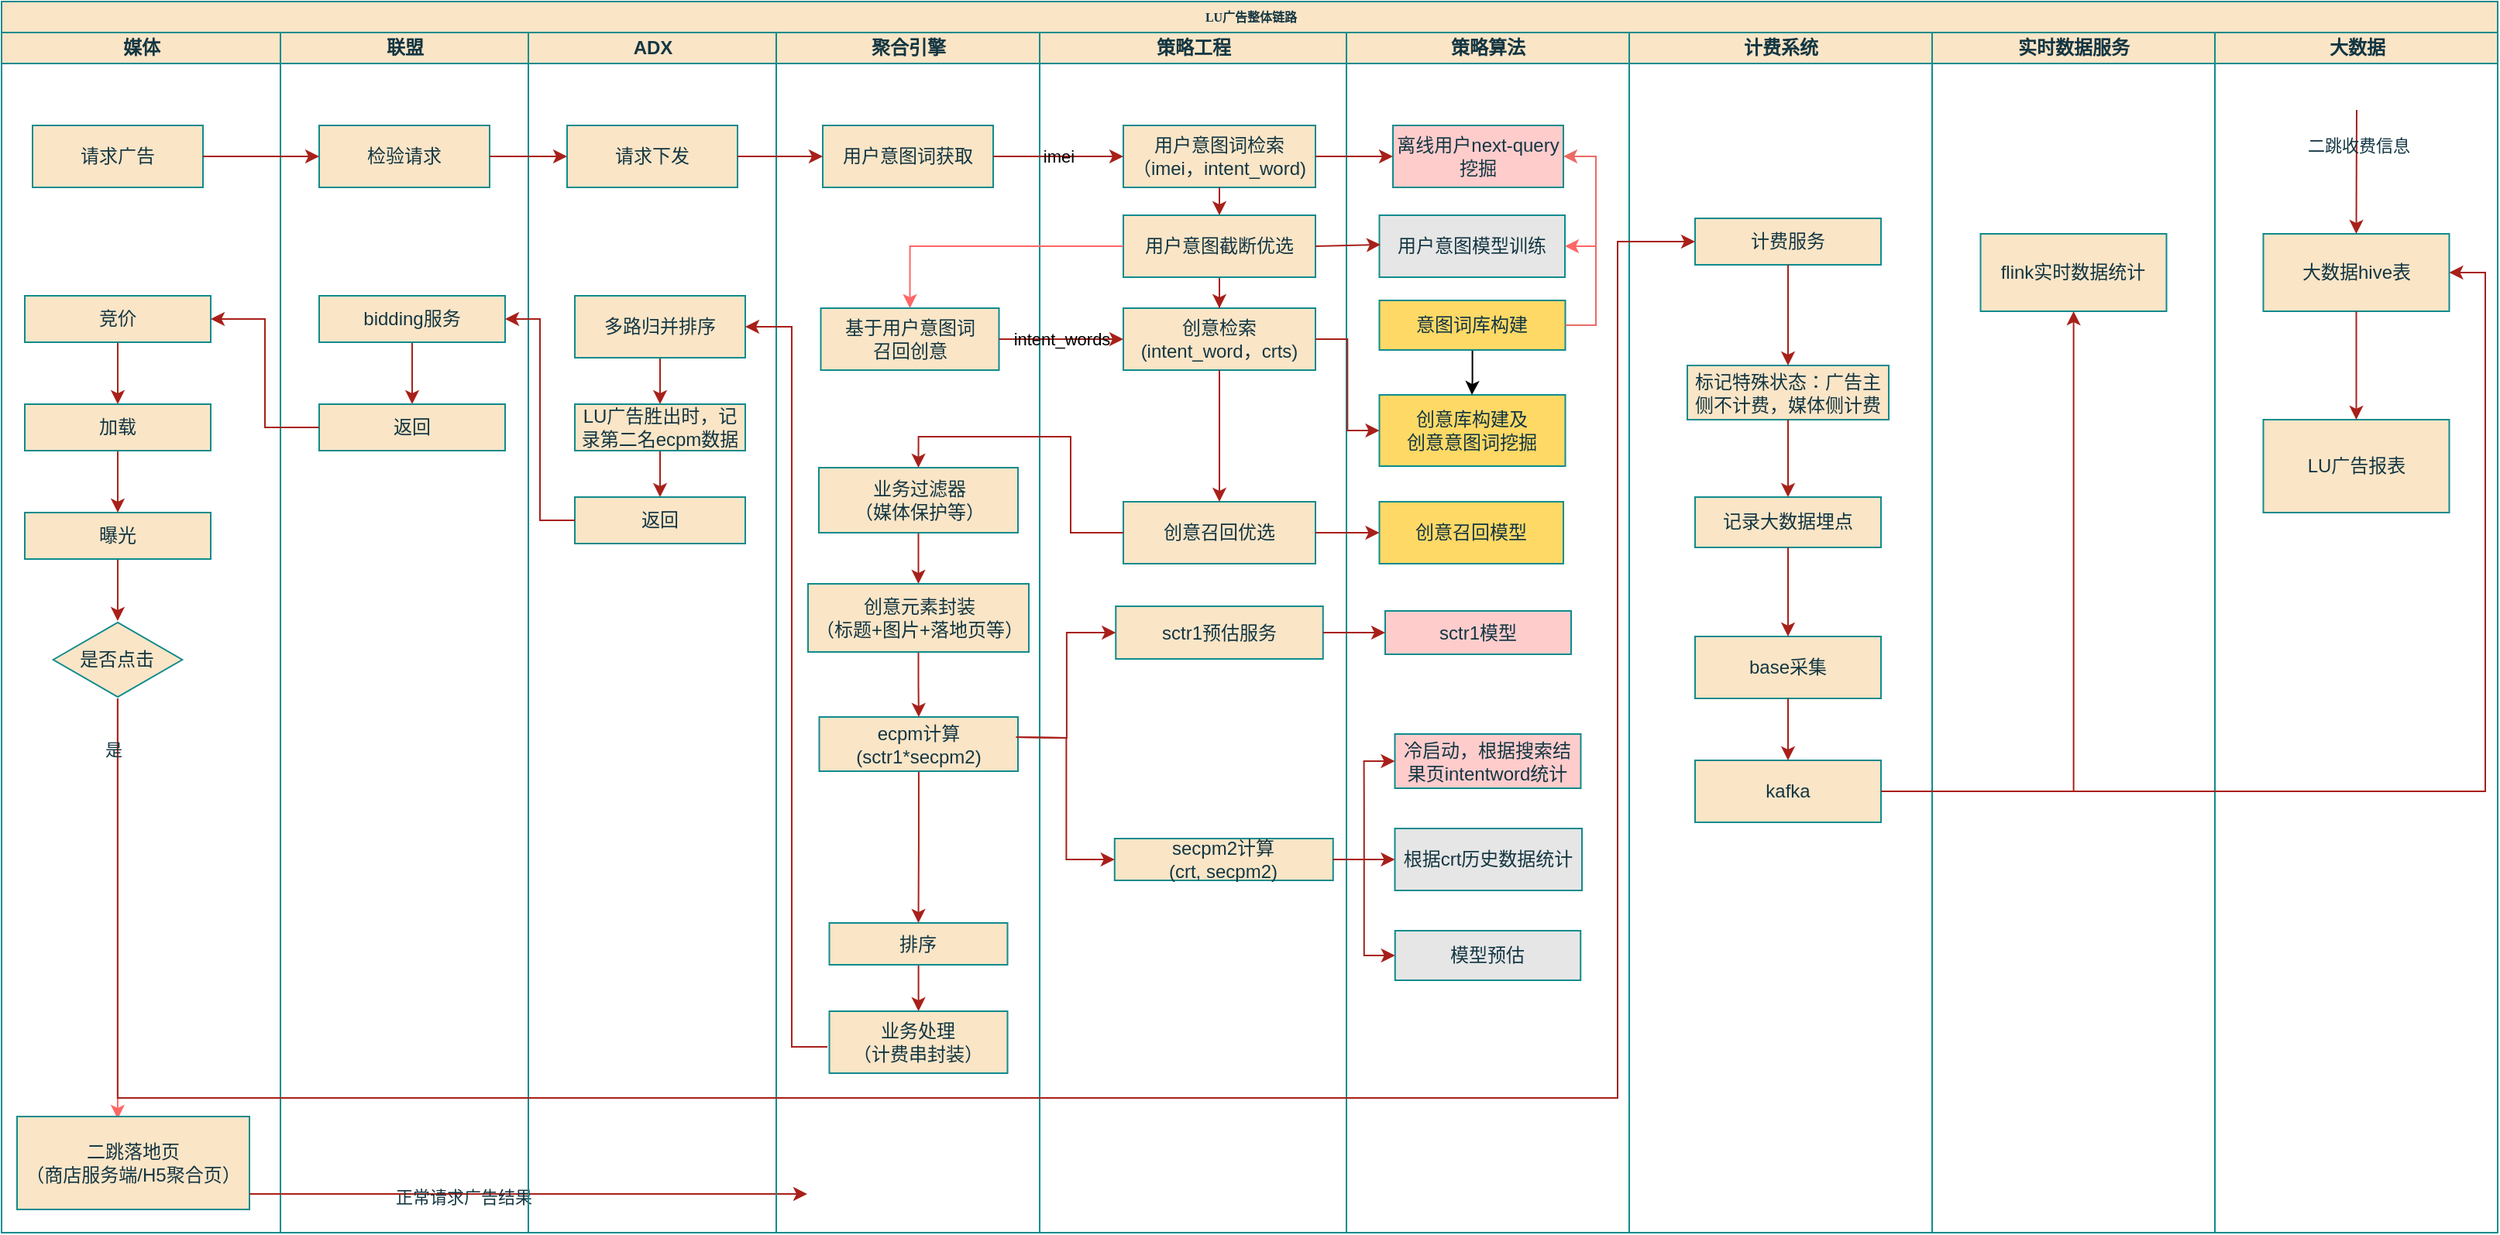 <mxfile version="20.8.5" type="github">
  <diagram name="Page-1" id="74e2e168-ea6b-b213-b513-2b3c1d86103e">
    <mxGraphModel dx="1758" dy="813" grid="0" gridSize="10" guides="1" tooltips="1" connect="1" arrows="1" fold="1" page="1" pageScale="1" pageWidth="1100" pageHeight="850" background="#FFFFFF" math="0" shadow="0">
      <root>
        <mxCell id="0" />
        <mxCell id="1" parent="0" />
        <mxCell id="77e6c97f196da883-1" value="LU广告整体链路" style="swimlane;html=1;childLayout=stackLayout;startSize=20;rounded=0;shadow=0;labelBackgroundColor=none;strokeWidth=1;fontFamily=Verdana;fontSize=8;align=center;fillStyle=auto;swimlaneFillColor=default;fillColor=#FAE5C7;strokeColor=#0F8B8D;fontColor=#143642;" parent="1" vertex="1">
          <mxGeometry x="30" y="53" width="1611" height="795" as="geometry" />
        </mxCell>
        <mxCell id="77e6c97f196da883-2" value="媒体" style="swimlane;html=1;startSize=20;fillColor=#FAE5C7;strokeColor=#0F8B8D;fontColor=#143642;labelBackgroundColor=none;" parent="77e6c97f196da883-1" vertex="1">
          <mxGeometry y="20" width="180" height="775" as="geometry" />
        </mxCell>
        <mxCell id="ZUHzj396AUKR70QlUK45-1" value="请求广告" style="rounded=0;whiteSpace=wrap;html=1;fillColor=#FAE5C7;strokeColor=#0F8B8D;fontColor=#143642;labelBackgroundColor=none;" parent="77e6c97f196da883-2" vertex="1">
          <mxGeometry x="20" y="60" width="110" height="40" as="geometry" />
        </mxCell>
        <mxCell id="ZUHzj396AUKR70QlUK45-124" style="edgeStyle=orthogonalEdgeStyle;rounded=0;orthogonalLoop=1;jettySize=auto;html=1;exitX=0.5;exitY=1;exitDx=0;exitDy=0;entryX=0.5;entryY=0;entryDx=0;entryDy=0;labelBackgroundColor=none;strokeColor=#A8201A;fontColor=default;" parent="77e6c97f196da883-2" source="ZUHzj396AUKR70QlUK45-66" target="ZUHzj396AUKR70QlUK45-67" edge="1">
          <mxGeometry relative="1" as="geometry" />
        </mxCell>
        <mxCell id="ZUHzj396AUKR70QlUK45-66" value="竞价" style="whiteSpace=wrap;html=1;rounded=0;fillColor=#FAE5C7;strokeColor=#0F8B8D;fontColor=#143642;labelBackgroundColor=none;" parent="77e6c97f196da883-2" vertex="1">
          <mxGeometry x="15" y="170" width="120" height="30" as="geometry" />
        </mxCell>
        <mxCell id="ZUHzj396AUKR70QlUK45-125" style="edgeStyle=orthogonalEdgeStyle;rounded=0;orthogonalLoop=1;jettySize=auto;html=1;entryX=0.5;entryY=0;entryDx=0;entryDy=0;labelBackgroundColor=none;strokeColor=#A8201A;fontColor=default;" parent="77e6c97f196da883-2" source="ZUHzj396AUKR70QlUK45-67" target="ZUHzj396AUKR70QlUK45-68" edge="1">
          <mxGeometry relative="1" as="geometry" />
        </mxCell>
        <mxCell id="ZUHzj396AUKR70QlUK45-67" value="加载" style="whiteSpace=wrap;html=1;rounded=0;fillColor=#FAE5C7;strokeColor=#0F8B8D;fontColor=#143642;labelBackgroundColor=none;" parent="77e6c97f196da883-2" vertex="1">
          <mxGeometry x="15" y="240" width="120" height="30" as="geometry" />
        </mxCell>
        <mxCell id="ZUHzj396AUKR70QlUK45-185" style="edgeStyle=orthogonalEdgeStyle;rounded=0;orthogonalLoop=1;jettySize=auto;html=1;labelBackgroundColor=none;strokeColor=#A8201A;fontColor=default;" parent="77e6c97f196da883-2" source="ZUHzj396AUKR70QlUK45-68" target="ZUHzj396AUKR70QlUK45-70" edge="1">
          <mxGeometry relative="1" as="geometry" />
        </mxCell>
        <mxCell id="ZUHzj396AUKR70QlUK45-68" value="曝光" style="whiteSpace=wrap;html=1;rounded=0;fillColor=#FAE5C7;strokeColor=#0F8B8D;fontColor=#143642;labelBackgroundColor=none;" parent="77e6c97f196da883-2" vertex="1">
          <mxGeometry x="15" y="310" width="120" height="30" as="geometry" />
        </mxCell>
        <mxCell id="u9iXu04FdPUHO1NCFngb-9" style="edgeStyle=orthogonalEdgeStyle;rounded=0;orthogonalLoop=1;jettySize=auto;html=1;entryX=0.433;entryY=0.025;entryDx=0;entryDy=0;entryPerimeter=0;strokeColor=#FF6666;" edge="1" parent="77e6c97f196da883-2" source="ZUHzj396AUKR70QlUK45-70" target="ZUHzj396AUKR70QlUK45-89">
          <mxGeometry relative="1" as="geometry" />
        </mxCell>
        <mxCell id="ZUHzj396AUKR70QlUK45-70" value="是否点击" style="html=1;whiteSpace=wrap;aspect=fixed;shape=isoRectangle;fillColor=#FAE5C7;strokeColor=#0F8B8D;fontColor=#143642;labelBackgroundColor=none;" parent="77e6c97f196da883-2" vertex="1">
          <mxGeometry x="33.34" y="380" width="83.33" height="50" as="geometry" />
        </mxCell>
        <mxCell id="ZUHzj396AUKR70QlUK45-89" value="二跳落地页&lt;br&gt;（商店服务端/H5聚合页）" style="whiteSpace=wrap;html=1;rounded=0;fillColor=#FAE5C7;strokeColor=#0F8B8D;fontColor=#143642;labelBackgroundColor=none;" parent="77e6c97f196da883-2" vertex="1">
          <mxGeometry x="10" y="700" width="150" height="60" as="geometry" />
        </mxCell>
        <mxCell id="77e6c97f196da883-3" value="联盟" style="swimlane;html=1;startSize=20;fillColor=#FAE5C7;strokeColor=#0F8B8D;fontColor=#143642;labelBackgroundColor=none;" parent="77e6c97f196da883-1" vertex="1">
          <mxGeometry x="180" y="20" width="160" height="775" as="geometry" />
        </mxCell>
        <mxCell id="ZUHzj396AUKR70QlUK45-3" value="检验请求" style="rounded=0;whiteSpace=wrap;html=1;fillColor=#FAE5C7;strokeColor=#0F8B8D;fontColor=#143642;labelBackgroundColor=none;" parent="77e6c97f196da883-3" vertex="1">
          <mxGeometry x="25" y="60" width="110" height="40" as="geometry" />
        </mxCell>
        <mxCell id="ZUHzj396AUKR70QlUK45-122" style="edgeStyle=orthogonalEdgeStyle;rounded=0;orthogonalLoop=1;jettySize=auto;html=1;entryX=0.5;entryY=0;entryDx=0;entryDy=0;labelBackgroundColor=none;strokeColor=#A8201A;fontColor=default;" parent="77e6c97f196da883-3" source="ZUHzj396AUKR70QlUK45-64" target="ZUHzj396AUKR70QlUK45-65" edge="1">
          <mxGeometry relative="1" as="geometry" />
        </mxCell>
        <mxCell id="ZUHzj396AUKR70QlUK45-64" value="bidding服务" style="whiteSpace=wrap;html=1;rounded=0;fillColor=#FAE5C7;strokeColor=#0F8B8D;fontColor=#143642;labelBackgroundColor=none;" parent="77e6c97f196da883-3" vertex="1">
          <mxGeometry x="25" y="170" width="120" height="30" as="geometry" />
        </mxCell>
        <mxCell id="ZUHzj396AUKR70QlUK45-65" value="返回" style="whiteSpace=wrap;html=1;rounded=0;fillColor=#FAE5C7;strokeColor=#0F8B8D;fontColor=#143642;labelBackgroundColor=none;" parent="77e6c97f196da883-3" vertex="1">
          <mxGeometry x="25" y="240" width="120" height="30" as="geometry" />
        </mxCell>
        <mxCell id="ZUHzj396AUKR70QlUK45-216" value="" style="endArrow=classic;html=1;rounded=0;labelBackgroundColor=none;strokeColor=#A8201A;fontColor=default;" parent="77e6c97f196da883-3" edge="1">
          <mxGeometry width="50" height="50" relative="1" as="geometry">
            <mxPoint x="-20" y="750" as="sourcePoint" />
            <mxPoint x="340" y="750" as="targetPoint" />
          </mxGeometry>
        </mxCell>
        <mxCell id="ZUHzj396AUKR70QlUK45-221" value="正常请求广告结果" style="edgeLabel;html=1;align=center;verticalAlign=middle;resizable=0;points=[];fontColor=#143642;labelBackgroundColor=none;" parent="ZUHzj396AUKR70QlUK45-216" vertex="1" connectable="0">
          <mxGeometry x="-0.233" y="-2" relative="1" as="geometry">
            <mxPoint as="offset" />
          </mxGeometry>
        </mxCell>
        <mxCell id="77e6c97f196da883-4" value="ADX" style="swimlane;html=1;startSize=20;fillColor=#FAE5C7;strokeColor=#0F8B8D;fontColor=#143642;labelBackgroundColor=none;" parent="77e6c97f196da883-1" vertex="1">
          <mxGeometry x="340" y="20" width="160" height="775" as="geometry" />
        </mxCell>
        <mxCell id="ZUHzj396AUKR70QlUK45-4" value="请求下发" style="rounded=0;whiteSpace=wrap;html=1;fillColor=#FAE5C7;strokeColor=#0F8B8D;fontColor=#143642;labelBackgroundColor=none;" parent="77e6c97f196da883-4" vertex="1">
          <mxGeometry x="25" y="60" width="110" height="40" as="geometry" />
        </mxCell>
        <mxCell id="ZUHzj396AUKR70QlUK45-120" style="edgeStyle=orthogonalEdgeStyle;rounded=0;orthogonalLoop=1;jettySize=auto;html=1;labelBackgroundColor=none;strokeColor=#A8201A;fontColor=default;" parent="77e6c97f196da883-4" source="ZUHzj396AUKR70QlUK45-61" target="ZUHzj396AUKR70QlUK45-62" edge="1">
          <mxGeometry relative="1" as="geometry" />
        </mxCell>
        <mxCell id="ZUHzj396AUKR70QlUK45-61" value="多路归并排序" style="rounded=0;whiteSpace=wrap;html=1;fillColor=#FAE5C7;strokeColor=#0F8B8D;fontColor=#143642;labelBackgroundColor=none;" parent="77e6c97f196da883-4" vertex="1">
          <mxGeometry x="30" y="170" width="110" height="40" as="geometry" />
        </mxCell>
        <mxCell id="ZUHzj396AUKR70QlUK45-223" style="edgeStyle=orthogonalEdgeStyle;rounded=0;orthogonalLoop=1;jettySize=auto;html=1;strokeColor=#A8201A;fontColor=default;fillColor=#FAE5C7;labelBackgroundColor=none;" parent="77e6c97f196da883-4" source="ZUHzj396AUKR70QlUK45-62" target="ZUHzj396AUKR70QlUK45-220" edge="1">
          <mxGeometry relative="1" as="geometry" />
        </mxCell>
        <mxCell id="ZUHzj396AUKR70QlUK45-62" value="LU广告胜出时，记录第二名ecpm数据" style="whiteSpace=wrap;html=1;rounded=0;fillColor=#FAE5C7;strokeColor=#0F8B8D;fontColor=#143642;labelBackgroundColor=none;" parent="77e6c97f196da883-4" vertex="1">
          <mxGeometry x="30" y="240" width="110" height="30" as="geometry" />
        </mxCell>
        <mxCell id="ZUHzj396AUKR70QlUK45-220" value="返回" style="whiteSpace=wrap;html=1;rounded=0;fillColor=#FAE5C7;strokeColor=#0F8B8D;fontColor=#143642;labelBackgroundColor=none;" parent="77e6c97f196da883-4" vertex="1">
          <mxGeometry x="30" y="300" width="110" height="30" as="geometry" />
        </mxCell>
        <mxCell id="PcX0hmXizh6-f0QxLgqb-1" value="聚合引擎" style="swimlane;html=1;startSize=20;fillColor=#FAE5C7;strokeColor=#0F8B8D;fontColor=#143642;labelBackgroundColor=none;" parent="77e6c97f196da883-1" vertex="1">
          <mxGeometry x="500" y="20" width="170" height="775" as="geometry" />
        </mxCell>
        <mxCell id="PcX0hmXizh6-f0QxLgqb-2" value="用户意图词获取" style="rounded=0;whiteSpace=wrap;html=1;fillColor=#FAE5C7;strokeColor=#0F8B8D;fontColor=#143642;labelBackgroundColor=none;" parent="PcX0hmXizh6-f0QxLgqb-1" vertex="1">
          <mxGeometry x="30" y="60" width="110" height="40" as="geometry" />
        </mxCell>
        <mxCell id="PcX0hmXizh6-f0QxLgqb-3" value="基于用户意图词&lt;br&gt;召回创意" style="whiteSpace=wrap;html=1;rounded=0;fillColor=#FAE5C7;strokeColor=#0F8B8D;fontColor=#143642;labelBackgroundColor=none;" parent="PcX0hmXizh6-f0QxLgqb-1" vertex="1">
          <mxGeometry x="28.75" y="178" width="115" height="40" as="geometry" />
        </mxCell>
        <mxCell id="PcX0hmXizh6-f0QxLgqb-9" style="edgeStyle=orthogonalEdgeStyle;rounded=0;orthogonalLoop=1;jettySize=auto;html=1;entryX=0.5;entryY=0;entryDx=0;entryDy=0;strokeColor=#A8201A;fontColor=default;fillColor=#FAE5C7;labelBackgroundColor=none;" parent="PcX0hmXizh6-f0QxLgqb-1" source="PcX0hmXizh6-f0QxLgqb-10" target="PcX0hmXizh6-f0QxLgqb-17" edge="1">
          <mxGeometry relative="1" as="geometry" />
        </mxCell>
        <mxCell id="PcX0hmXizh6-f0QxLgqb-10" value="ecpm计算&lt;br&gt;(sctr1*secpm2)" style="whiteSpace=wrap;html=1;rounded=0;fillColor=#FAE5C7;strokeColor=#0F8B8D;fontColor=#143642;labelBackgroundColor=none;" parent="PcX0hmXizh6-f0QxLgqb-1" vertex="1">
          <mxGeometry x="27.75" y="442" width="128.25" height="35" as="geometry" />
        </mxCell>
        <mxCell id="PcX0hmXizh6-f0QxLgqb-31" value="" style="edgeStyle=orthogonalEdgeStyle;rounded=0;orthogonalLoop=1;jettySize=auto;html=1;labelBackgroundColor=none;strokeColor=#A8201A;fontColor=default;" parent="PcX0hmXizh6-f0QxLgqb-1" source="PcX0hmXizh6-f0QxLgqb-15" target="PcX0hmXizh6-f0QxLgqb-8" edge="1">
          <mxGeometry relative="1" as="geometry" />
        </mxCell>
        <mxCell id="PcX0hmXizh6-f0QxLgqb-15" value="业务过滤器&lt;br&gt;（媒体保护等）" style="whiteSpace=wrap;html=1;rounded=0;fillColor=#FAE5C7;strokeColor=#0F8B8D;fontColor=#143642;labelBackgroundColor=none;" parent="PcX0hmXizh6-f0QxLgqb-1" vertex="1">
          <mxGeometry x="27.5" y="281" width="128.5" height="42" as="geometry" />
        </mxCell>
        <mxCell id="PcX0hmXizh6-f0QxLgqb-34" style="edgeStyle=orthogonalEdgeStyle;rounded=0;orthogonalLoop=1;jettySize=auto;html=1;labelBackgroundColor=none;strokeColor=#A8201A;fontColor=default;" parent="PcX0hmXizh6-f0QxLgqb-1" source="PcX0hmXizh6-f0QxLgqb-17" target="PcX0hmXizh6-f0QxLgqb-18" edge="1">
          <mxGeometry relative="1" as="geometry" />
        </mxCell>
        <mxCell id="PcX0hmXizh6-f0QxLgqb-17" value="排序" style="whiteSpace=wrap;html=1;rounded=0;fillColor=#FAE5C7;strokeColor=#0F8B8D;fontColor=#143642;labelBackgroundColor=none;" parent="PcX0hmXizh6-f0QxLgqb-1" vertex="1">
          <mxGeometry x="34.25" y="575" width="115" height="27" as="geometry" />
        </mxCell>
        <mxCell id="PcX0hmXizh6-f0QxLgqb-18" value="业务处理&lt;br&gt;（计费串封装）" style="whiteSpace=wrap;html=1;rounded=0;fillColor=#FAE5C7;strokeColor=#0F8B8D;fontColor=#143642;labelBackgroundColor=none;" parent="PcX0hmXizh6-f0QxLgqb-1" vertex="1">
          <mxGeometry x="34.25" y="632" width="115" height="40" as="geometry" />
        </mxCell>
        <mxCell id="PcX0hmXizh6-f0QxLgqb-30" style="edgeStyle=orthogonalEdgeStyle;rounded=0;orthogonalLoop=1;jettySize=auto;html=1;exitX=0.5;exitY=1;exitDx=0;exitDy=0;labelBackgroundColor=none;strokeColor=#A8201A;fontColor=default;" parent="PcX0hmXizh6-f0QxLgqb-1" edge="1">
          <mxGeometry relative="1" as="geometry">
            <mxPoint x="91.75" y="467" as="sourcePoint" />
            <mxPoint x="91.75" y="467" as="targetPoint" />
          </mxGeometry>
        </mxCell>
        <mxCell id="PcX0hmXizh6-f0QxLgqb-32" value="" style="edgeStyle=orthogonalEdgeStyle;rounded=0;orthogonalLoop=1;jettySize=auto;html=1;labelBackgroundColor=none;strokeColor=#A8201A;fontColor=default;" parent="PcX0hmXizh6-f0QxLgqb-1" source="PcX0hmXizh6-f0QxLgqb-8" target="PcX0hmXizh6-f0QxLgqb-10" edge="1">
          <mxGeometry relative="1" as="geometry">
            <mxPoint x="91.8" y="443" as="targetPoint" />
          </mxGeometry>
        </mxCell>
        <mxCell id="PcX0hmXizh6-f0QxLgqb-8" value="创意元素封装&lt;br&gt;（标题+图片+落地页等）" style="whiteSpace=wrap;html=1;rounded=0;fillColor=#FAE5C7;strokeColor=#0F8B8D;fontColor=#143642;labelBackgroundColor=none;" parent="PcX0hmXizh6-f0QxLgqb-1" vertex="1">
          <mxGeometry x="20.5" y="356" width="142.5" height="44" as="geometry" />
        </mxCell>
        <mxCell id="77e6c97f196da883-6" value="策略工程" style="swimlane;html=1;startSize=20;fillColor=#FAE5C7;strokeColor=#0F8B8D;fontColor=#143642;labelBackgroundColor=none;" parent="77e6c97f196da883-1" vertex="1">
          <mxGeometry x="670" y="20" width="198" height="775" as="geometry" />
        </mxCell>
        <mxCell id="ZUHzj396AUKR70QlUK45-8" value="用户意图词检索&lt;br&gt;（imei，intent_word)" style="rounded=0;whiteSpace=wrap;html=1;fillColor=#FAE5C7;strokeColor=#0F8B8D;fontColor=#143642;labelBackgroundColor=none;" parent="77e6c97f196da883-6" vertex="1">
          <mxGeometry x="54" y="60" width="124" height="40" as="geometry" />
        </mxCell>
        <mxCell id="ZUHzj396AUKR70QlUK45-14" value="创意检索&lt;br&gt;(intent_word，crts)" style="whiteSpace=wrap;html=1;rounded=0;fillColor=#FAE5C7;strokeColor=#0F8B8D;fontColor=#143642;labelBackgroundColor=none;" parent="77e6c97f196da883-6" vertex="1">
          <mxGeometry x="54" y="178" width="124" height="40" as="geometry" />
        </mxCell>
        <mxCell id="ZUHzj396AUKR70QlUK45-43" value="" style="edgeStyle=orthogonalEdgeStyle;rounded=0;orthogonalLoop=1;jettySize=auto;html=1;labelBackgroundColor=none;strokeColor=#A8201A;fontColor=default;" parent="77e6c97f196da883-6" source="ZUHzj396AUKR70QlUK45-41" target="ZUHzj396AUKR70QlUK45-14" edge="1">
          <mxGeometry relative="1" as="geometry" />
        </mxCell>
        <mxCell id="ZUHzj396AUKR70QlUK45-41" value="用户意图截断优选" style="whiteSpace=wrap;html=1;rounded=0;fillColor=#FAE5C7;strokeColor=#0F8B8D;fontColor=#143642;labelBackgroundColor=none;" parent="77e6c97f196da883-6" vertex="1">
          <mxGeometry x="54" y="118" width="124" height="40" as="geometry" />
        </mxCell>
        <mxCell id="ZUHzj396AUKR70QlUK45-47" value="创意召回优选" style="whiteSpace=wrap;html=1;rounded=0;fillColor=#FAE5C7;strokeColor=#0F8B8D;fontColor=#143642;labelBackgroundColor=none;" parent="77e6c97f196da883-6" vertex="1">
          <mxGeometry x="54" y="303" width="124" height="40" as="geometry" />
        </mxCell>
        <mxCell id="ZUHzj396AUKR70QlUK45-56" value="sctr1预估服务" style="whiteSpace=wrap;html=1;rounded=0;fillColor=#FAE5C7;strokeColor=#0F8B8D;fontColor=#143642;labelBackgroundColor=none;" parent="77e6c97f196da883-6" vertex="1">
          <mxGeometry x="49.13" y="370.5" width="133.75" height="34" as="geometry" />
        </mxCell>
        <mxCell id="ZUHzj396AUKR70QlUK45-104" value="" style="endArrow=classic;html=1;rounded=0;exitX=0.5;exitY=1;exitDx=0;exitDy=0;labelBackgroundColor=none;strokeColor=#A8201A;fontColor=default;" parent="77e6c97f196da883-6" source="ZUHzj396AUKR70QlUK45-8" target="ZUHzj396AUKR70QlUK45-41" edge="1">
          <mxGeometry width="50" height="50" relative="1" as="geometry">
            <mxPoint x="150" y="90" as="sourcePoint" />
            <mxPoint x="200" y="90" as="targetPoint" />
          </mxGeometry>
        </mxCell>
        <mxCell id="ZUHzj396AUKR70QlUK45-105" value="" style="endArrow=classic;html=1;rounded=0;exitX=0.5;exitY=1;exitDx=0;exitDy=0;labelBackgroundColor=none;strokeColor=#A8201A;fontColor=default;" parent="77e6c97f196da883-6" source="ZUHzj396AUKR70QlUK45-14" target="ZUHzj396AUKR70QlUK45-47" edge="1">
          <mxGeometry width="50" height="50" relative="1" as="geometry">
            <mxPoint x="-220" y="390" as="sourcePoint" />
            <mxPoint x="-170" y="340" as="targetPoint" />
          </mxGeometry>
        </mxCell>
        <mxCell id="ZUHzj396AUKR70QlUK45-53" value="secpm2计算&lt;br&gt;(crt, secpm2)" style="whiteSpace=wrap;html=1;rounded=0;fillColor=#FAE5C7;strokeColor=#0F8B8D;fontColor=#143642;labelBackgroundColor=none;" parent="77e6c97f196da883-6" vertex="1">
          <mxGeometry x="48.38" y="520.5" width="141" height="27" as="geometry" />
        </mxCell>
        <mxCell id="77e6c97f196da883-7" value="策略算法" style="swimlane;html=1;startSize=20;fillColor=#FAE5C7;strokeColor=#0F8B8D;fontColor=#143642;labelBackgroundColor=none;" parent="77e6c97f196da883-1" vertex="1">
          <mxGeometry x="868" y="20" width="182.5" height="775" as="geometry" />
        </mxCell>
        <mxCell id="ZUHzj396AUKR70QlUK45-9" value="离线用户next-query挖掘" style="rounded=0;whiteSpace=wrap;html=1;fillColor=#FFCCCC;strokeColor=#0F8B8D;fontColor=#143642;labelBackgroundColor=none;" parent="77e6c97f196da883-7" vertex="1">
          <mxGeometry x="30" y="60" width="110" height="40" as="geometry" />
        </mxCell>
        <mxCell id="ZUHzj396AUKR70QlUK45-42" value="用户意图模型训练" style="whiteSpace=wrap;html=1;rounded=0;fillColor=#E6E6E6;strokeColor=#0F8B8D;fontColor=#143642;labelBackgroundColor=none;" parent="77e6c97f196da883-7" vertex="1">
          <mxGeometry x="21.25" y="118" width="119.75" height="40" as="geometry" />
        </mxCell>
        <mxCell id="ZUHzj396AUKR70QlUK45-44" value="创意库构建及&lt;br&gt;创意意图词挖掘" style="whiteSpace=wrap;html=1;rounded=0;fillColor=#FFD966;strokeColor=#0F8B8D;fontColor=#143642;labelBackgroundColor=none;" parent="77e6c97f196da883-7" vertex="1">
          <mxGeometry x="21.25" y="234" width="120" height="46" as="geometry" />
        </mxCell>
        <mxCell id="ZUHzj396AUKR70QlUK45-48" value="创意召回模型" style="whiteSpace=wrap;html=1;rounded=0;fillColor=#FFD966;strokeColor=#0F8B8D;fontColor=#143642;labelBackgroundColor=none;" parent="77e6c97f196da883-7" vertex="1">
          <mxGeometry x="21.25" y="303" width="118.75" height="40" as="geometry" />
        </mxCell>
        <mxCell id="ZUHzj396AUKR70QlUK45-109" value="" style="endArrow=classic;html=1;rounded=0;exitX=1;exitY=0.5;exitDx=0;exitDy=0;labelBackgroundColor=none;strokeColor=#A8201A;fontColor=default;" parent="77e6c97f196da883-7" source="ZUHzj396AUKR70QlUK45-41" edge="1">
          <mxGeometry width="50" height="50" relative="1" as="geometry">
            <mxPoint x="-18.12" y="137" as="sourcePoint" />
            <mxPoint x="22" y="137" as="targetPoint" />
          </mxGeometry>
        </mxCell>
        <mxCell id="ZUHzj396AUKR70QlUK45-58" value="sctr1模型" style="whiteSpace=wrap;html=1;rounded=0;fillColor=#FFCCCC;strokeColor=#0F8B8D;fontColor=#143642;labelBackgroundColor=none;" parent="77e6c97f196da883-7" vertex="1">
          <mxGeometry x="25" y="373.5" width="120" height="28" as="geometry" />
        </mxCell>
        <mxCell id="ZUHzj396AUKR70QlUK45-227" style="edgeStyle=orthogonalEdgeStyle;rounded=0;orthogonalLoop=1;jettySize=auto;html=1;exitX=0.5;exitY=1;exitDx=0;exitDy=0;strokeColor=#A8201A;fontColor=default;fillColor=#FAE5C7;labelBackgroundColor=none;" parent="77e6c97f196da883-7" source="ZUHzj396AUKR70QlUK45-58" target="ZUHzj396AUKR70QlUK45-58" edge="1">
          <mxGeometry relative="1" as="geometry" />
        </mxCell>
        <mxCell id="ZUHzj396AUKR70QlUK45-113" value="冷启动，根据搜索结果页intentword统计" style="whiteSpace=wrap;html=1;rounded=0;fillColor=#FFCCCC;strokeColor=#0F8B8D;fontColor=#143642;labelBackgroundColor=none;" parent="77e6c97f196da883-7" vertex="1">
          <mxGeometry x="31.25" y="453" width="120" height="35" as="geometry" />
        </mxCell>
        <mxCell id="PcX0hmXizh6-f0QxLgqb-38" value="根据crt历史数据统计" style="whiteSpace=wrap;html=1;rounded=0;fillColor=#E6E6E6;strokeColor=#0F8B8D;fontColor=#143642;labelBackgroundColor=none;" parent="77e6c97f196da883-7" vertex="1">
          <mxGeometry x="31.25" y="514" width="120.75" height="40" as="geometry" />
        </mxCell>
        <mxCell id="PcX0hmXizh6-f0QxLgqb-40" value="模型预估" style="whiteSpace=wrap;html=1;rounded=0;fillColor=#E6E6E6;strokeColor=#0F8B8D;fontColor=#143642;labelBackgroundColor=none;" parent="77e6c97f196da883-7" vertex="1">
          <mxGeometry x="31.38" y="580" width="119.75" height="32" as="geometry" />
        </mxCell>
        <mxCell id="u9iXu04FdPUHO1NCFngb-2" value="" style="edgeStyle=orthogonalEdgeStyle;rounded=0;orthogonalLoop=1;jettySize=auto;html=1;" edge="1" parent="77e6c97f196da883-7" source="u9iXu04FdPUHO1NCFngb-1">
          <mxGeometry relative="1" as="geometry">
            <mxPoint x="81" y="234" as="targetPoint" />
          </mxGeometry>
        </mxCell>
        <mxCell id="u9iXu04FdPUHO1NCFngb-4" style="edgeStyle=orthogonalEdgeStyle;rounded=0;orthogonalLoop=1;jettySize=auto;html=1;entryX=1;entryY=0.5;entryDx=0;entryDy=0;strokeColor=#FF6666;" edge="1" parent="77e6c97f196da883-7" source="u9iXu04FdPUHO1NCFngb-1" target="ZUHzj396AUKR70QlUK45-42">
          <mxGeometry relative="1" as="geometry">
            <Array as="points">
              <mxPoint x="161" y="189" />
              <mxPoint x="161" y="138" />
            </Array>
          </mxGeometry>
        </mxCell>
        <mxCell id="u9iXu04FdPUHO1NCFngb-1" value="意图词库构建" style="whiteSpace=wrap;html=1;rounded=0;fillColor=#FFD966;strokeColor=#0F8B8D;fontColor=#143642;labelBackgroundColor=none;" vertex="1" parent="77e6c97f196da883-7">
          <mxGeometry x="21.25" y="173" width="120" height="32" as="geometry" />
        </mxCell>
        <mxCell id="u9iXu04FdPUHO1NCFngb-3" style="edgeStyle=orthogonalEdgeStyle;rounded=0;orthogonalLoop=1;jettySize=auto;html=1;entryX=1;entryY=0.5;entryDx=0;entryDy=0;strokeColor=#EA6B66;" edge="1" parent="77e6c97f196da883-7" source="u9iXu04FdPUHO1NCFngb-1" target="ZUHzj396AUKR70QlUK45-9">
          <mxGeometry relative="1" as="geometry">
            <mxPoint x="134" y="102.5" as="targetPoint" />
            <Array as="points">
              <mxPoint x="161" y="189" />
              <mxPoint x="161" y="80" />
            </Array>
          </mxGeometry>
        </mxCell>
        <mxCell id="ZUHzj396AUKR70QlUK45-169" value="计费系统" style="swimlane;html=1;startSize=20;fillColor=#FAE5C7;strokeColor=#0F8B8D;fontColor=#143642;labelBackgroundColor=none;" parent="77e6c97f196da883-1" vertex="1">
          <mxGeometry x="1050.5" y="20" width="195.5" height="775" as="geometry" />
        </mxCell>
        <mxCell id="ZUHzj396AUKR70QlUK45-189" value="计费服务" style="whiteSpace=wrap;html=1;rounded=0;fillColor=#FAE5C7;strokeColor=#0F8B8D;fontColor=#143642;labelBackgroundColor=none;" parent="ZUHzj396AUKR70QlUK45-169" vertex="1">
          <mxGeometry x="42.5" y="120" width="120" height="30" as="geometry" />
        </mxCell>
        <mxCell id="ZUHzj396AUKR70QlUK45-194" value="base采集" style="whiteSpace=wrap;html=1;rounded=0;fillColor=#FAE5C7;strokeColor=#0F8B8D;fontColor=#143642;labelBackgroundColor=none;" parent="ZUHzj396AUKR70QlUK45-169" vertex="1">
          <mxGeometry x="42.5" y="390" width="120" height="40" as="geometry" />
        </mxCell>
        <mxCell id="ZUHzj396AUKR70QlUK45-196" value="kafka" style="whiteSpace=wrap;html=1;rounded=0;fillColor=#FAE5C7;strokeColor=#0F8B8D;fontColor=#143642;labelBackgroundColor=none;" parent="ZUHzj396AUKR70QlUK45-169" vertex="1">
          <mxGeometry x="42.5" y="470" width="120" height="40" as="geometry" />
        </mxCell>
        <mxCell id="ZUHzj396AUKR70QlUK45-197" value="" style="edgeStyle=orthogonalEdgeStyle;rounded=0;orthogonalLoop=1;jettySize=auto;html=1;labelBackgroundColor=none;strokeColor=#A8201A;fontColor=default;" parent="ZUHzj396AUKR70QlUK45-169" source="ZUHzj396AUKR70QlUK45-194" target="ZUHzj396AUKR70QlUK45-196" edge="1">
          <mxGeometry relative="1" as="geometry" />
        </mxCell>
        <mxCell id="ZUHzj396AUKR70QlUK45-192" value="记录大数据埋点" style="whiteSpace=wrap;html=1;rounded=0;fillColor=#FAE5C7;strokeColor=#0F8B8D;fontColor=#143642;labelBackgroundColor=none;" parent="ZUHzj396AUKR70QlUK45-169" vertex="1">
          <mxGeometry x="42.5" y="300" width="120" height="32.5" as="geometry" />
        </mxCell>
        <mxCell id="ZUHzj396AUKR70QlUK45-195" value="" style="edgeStyle=orthogonalEdgeStyle;rounded=0;orthogonalLoop=1;jettySize=auto;html=1;labelBackgroundColor=none;strokeColor=#A8201A;fontColor=default;" parent="ZUHzj396AUKR70QlUK45-169" source="ZUHzj396AUKR70QlUK45-192" target="ZUHzj396AUKR70QlUK45-194" edge="1">
          <mxGeometry relative="1" as="geometry" />
        </mxCell>
        <mxCell id="ZUHzj396AUKR70QlUK45-190" value="标记特殊状态：广告主侧不计费，媒体侧计费" style="whiteSpace=wrap;html=1;rounded=0;fillColor=#FAE5C7;strokeColor=#0F8B8D;fontColor=#143642;labelBackgroundColor=none;" parent="ZUHzj396AUKR70QlUK45-169" vertex="1">
          <mxGeometry x="37.5" y="215" width="130" height="35" as="geometry" />
        </mxCell>
        <mxCell id="ZUHzj396AUKR70QlUK45-191" value="" style="edgeStyle=orthogonalEdgeStyle;rounded=0;orthogonalLoop=1;jettySize=auto;html=1;labelBackgroundColor=none;strokeColor=#A8201A;fontColor=default;" parent="ZUHzj396AUKR70QlUK45-169" source="ZUHzj396AUKR70QlUK45-189" target="ZUHzj396AUKR70QlUK45-190" edge="1">
          <mxGeometry relative="1" as="geometry" />
        </mxCell>
        <mxCell id="ZUHzj396AUKR70QlUK45-193" value="" style="edgeStyle=orthogonalEdgeStyle;rounded=0;orthogonalLoop=1;jettySize=auto;html=1;labelBackgroundColor=none;strokeColor=#A8201A;fontColor=default;" parent="ZUHzj396AUKR70QlUK45-169" source="ZUHzj396AUKR70QlUK45-190" target="ZUHzj396AUKR70QlUK45-192" edge="1">
          <mxGeometry relative="1" as="geometry" />
        </mxCell>
        <mxCell id="ZUHzj396AUKR70QlUK45-91" value="" style="endArrow=classic;html=1;rounded=0;exitX=1;exitY=0.5;exitDx=0;exitDy=0;entryX=0;entryY=0.5;entryDx=0;entryDy=0;labelBackgroundColor=none;strokeColor=#A8201A;fontColor=default;" parent="77e6c97f196da883-1" source="ZUHzj396AUKR70QlUK45-1" target="ZUHzj396AUKR70QlUK45-3" edge="1">
          <mxGeometry width="50" height="50" relative="1" as="geometry">
            <mxPoint x="490" y="410" as="sourcePoint" />
            <mxPoint x="540" y="360" as="targetPoint" />
          </mxGeometry>
        </mxCell>
        <mxCell id="ZUHzj396AUKR70QlUK45-93" value="" style="endArrow=classic;html=1;rounded=0;exitX=1;exitY=0.5;exitDx=0;exitDy=0;entryX=0;entryY=0.5;entryDx=0;entryDy=0;labelBackgroundColor=none;strokeColor=#A8201A;fontColor=default;" parent="77e6c97f196da883-1" source="ZUHzj396AUKR70QlUK45-4" edge="1">
          <mxGeometry width="50" height="50" relative="1" as="geometry">
            <mxPoint x="480" y="110" as="sourcePoint" />
            <mxPoint x="530" y="100" as="targetPoint" />
          </mxGeometry>
        </mxCell>
        <mxCell id="ZUHzj396AUKR70QlUK45-103" value="" style="endArrow=classic;html=1;rounded=0;exitX=1;exitY=0.5;exitDx=0;exitDy=0;entryX=0;entryY=0.5;entryDx=0;entryDy=0;labelBackgroundColor=none;strokeColor=#A8201A;fontColor=default;" parent="77e6c97f196da883-1" source="ZUHzj396AUKR70QlUK45-8" target="ZUHzj396AUKR70QlUK45-9" edge="1">
          <mxGeometry width="50" height="50" relative="1" as="geometry">
            <mxPoint x="635" y="109.5" as="sourcePoint" />
            <mxPoint x="840" y="110" as="targetPoint" />
          </mxGeometry>
        </mxCell>
        <mxCell id="ZUHzj396AUKR70QlUK45-111" value="" style="endArrow=classic;html=1;rounded=0;exitX=1;exitY=0.5;exitDx=0;exitDy=0;entryX=0;entryY=0.5;entryDx=0;entryDy=0;labelBackgroundColor=none;strokeColor=#A8201A;fontColor=default;" parent="77e6c97f196da883-1" source="ZUHzj396AUKR70QlUK45-47" target="ZUHzj396AUKR70QlUK45-48" edge="1">
          <mxGeometry width="50" height="50" relative="1" as="geometry">
            <mxPoint x="955" y="259.5" as="sourcePoint" />
            <mxPoint x="1005" y="259.5" as="targetPoint" />
            <Array as="points" />
          </mxGeometry>
        </mxCell>
        <mxCell id="ZUHzj396AUKR70QlUK45-114" style="edgeStyle=orthogonalEdgeStyle;rounded=0;orthogonalLoop=1;jettySize=auto;html=1;entryX=0;entryY=0.5;entryDx=0;entryDy=0;labelBackgroundColor=none;strokeColor=#A8201A;fontColor=default;" parent="77e6c97f196da883-1" source="ZUHzj396AUKR70QlUK45-56" target="ZUHzj396AUKR70QlUK45-58" edge="1">
          <mxGeometry relative="1" as="geometry" />
        </mxCell>
        <mxCell id="ZUHzj396AUKR70QlUK45-115" style="edgeStyle=orthogonalEdgeStyle;rounded=0;orthogonalLoop=1;jettySize=auto;html=1;entryX=0;entryY=0.5;entryDx=0;entryDy=0;labelBackgroundColor=none;strokeColor=#A8201A;fontColor=default;" parent="77e6c97f196da883-1" source="ZUHzj396AUKR70QlUK45-53" target="ZUHzj396AUKR70QlUK45-113" edge="1">
          <mxGeometry relative="1" as="geometry" />
        </mxCell>
        <mxCell id="ZUHzj396AUKR70QlUK45-121" style="edgeStyle=orthogonalEdgeStyle;rounded=0;orthogonalLoop=1;jettySize=auto;html=1;entryX=1;entryY=0.5;entryDx=0;entryDy=0;labelBackgroundColor=none;strokeColor=#A8201A;fontColor=default;exitX=0;exitY=0.5;exitDx=0;exitDy=0;" parent="77e6c97f196da883-1" source="ZUHzj396AUKR70QlUK45-220" target="ZUHzj396AUKR70QlUK45-64" edge="1">
          <mxGeometry relative="1" as="geometry" />
        </mxCell>
        <mxCell id="ZUHzj396AUKR70QlUK45-123" style="edgeStyle=orthogonalEdgeStyle;rounded=0;orthogonalLoop=1;jettySize=auto;html=1;entryX=1;entryY=0.5;entryDx=0;entryDy=0;labelBackgroundColor=none;strokeColor=#A8201A;fontColor=default;" parent="77e6c97f196da883-1" source="ZUHzj396AUKR70QlUK45-65" target="ZUHzj396AUKR70QlUK45-66" edge="1">
          <mxGeometry relative="1" as="geometry" />
        </mxCell>
        <mxCell id="ZUHzj396AUKR70QlUK45-168" style="edgeStyle=orthogonalEdgeStyle;rounded=0;orthogonalLoop=1;jettySize=auto;html=1;entryX=1;entryY=0.5;entryDx=0;entryDy=0;labelBackgroundColor=none;strokeColor=#A8201A;fontColor=default;" parent="77e6c97f196da883-1" target="ZUHzj396AUKR70QlUK45-61" edge="1">
          <mxGeometry relative="1" as="geometry">
            <mxPoint x="510" y="400" as="targetPoint" />
            <mxPoint x="533" y="675" as="sourcePoint" />
            <Array as="points">
              <mxPoint x="510" y="675" />
              <mxPoint x="510" y="210" />
            </Array>
          </mxGeometry>
        </mxCell>
        <mxCell id="ZUHzj396AUKR70QlUK45-178" value="实时数据服务" style="swimlane;html=1;startSize=20;fillColor=#FAE5C7;strokeColor=#0F8B8D;fontColor=#143642;labelBackgroundColor=none;" parent="77e6c97f196da883-1" vertex="1">
          <mxGeometry x="1246" y="20" width="182.5" height="775" as="geometry" />
        </mxCell>
        <mxCell id="ZUHzj396AUKR70QlUK45-201" value="flink实时数据统计" style="whiteSpace=wrap;html=1;rounded=0;fillColor=#FAE5C7;strokeColor=#0F8B8D;fontColor=#143642;labelBackgroundColor=none;" parent="ZUHzj396AUKR70QlUK45-178" vertex="1">
          <mxGeometry x="31.25" y="130" width="120" height="50" as="geometry" />
        </mxCell>
        <mxCell id="ZUHzj396AUKR70QlUK45-181" value="大数据" style="swimlane;html=1;startSize=20;fillColor=#FAE5C7;strokeColor=#0F8B8D;fontColor=#143642;labelBackgroundColor=none;" parent="77e6c97f196da883-1" vertex="1">
          <mxGeometry x="1428.5" y="20" width="182.5" height="775" as="geometry" />
        </mxCell>
        <mxCell id="ZUHzj396AUKR70QlUK45-205" value="大数据hive表" style="whiteSpace=wrap;html=1;rounded=0;fillColor=#FAE5C7;strokeColor=#0F8B8D;fontColor=#143642;labelBackgroundColor=none;" parent="ZUHzj396AUKR70QlUK45-181" vertex="1">
          <mxGeometry x="31.25" y="130" width="120" height="50" as="geometry" />
        </mxCell>
        <mxCell id="ZUHzj396AUKR70QlUK45-206" value="LU广告报表" style="whiteSpace=wrap;html=1;rounded=0;fillColor=#FAE5C7;strokeColor=#0F8B8D;fontColor=#143642;labelBackgroundColor=none;" parent="ZUHzj396AUKR70QlUK45-181" vertex="1">
          <mxGeometry x="31.25" y="250" width="120" height="60" as="geometry" />
        </mxCell>
        <mxCell id="ZUHzj396AUKR70QlUK45-207" value="" style="edgeStyle=orthogonalEdgeStyle;rounded=0;orthogonalLoop=1;jettySize=auto;html=1;labelBackgroundColor=none;strokeColor=#A8201A;fontColor=default;" parent="ZUHzj396AUKR70QlUK45-181" source="ZUHzj396AUKR70QlUK45-205" target="ZUHzj396AUKR70QlUK45-206" edge="1">
          <mxGeometry relative="1" as="geometry" />
        </mxCell>
        <mxCell id="ZUHzj396AUKR70QlUK45-186" style="edgeStyle=orthogonalEdgeStyle;rounded=0;orthogonalLoop=1;jettySize=auto;html=1;entryX=0;entryY=0.5;entryDx=0;entryDy=0;labelBackgroundColor=none;strokeColor=#A8201A;fontColor=default;" parent="77e6c97f196da883-1" source="ZUHzj396AUKR70QlUK45-14" target="ZUHzj396AUKR70QlUK45-44" edge="1">
          <mxGeometry relative="1" as="geometry" />
        </mxCell>
        <mxCell id="ZUHzj396AUKR70QlUK45-202" value="" style="edgeStyle=orthogonalEdgeStyle;rounded=0;orthogonalLoop=1;jettySize=auto;html=1;labelBackgroundColor=none;strokeColor=#A8201A;fontColor=default;" parent="77e6c97f196da883-1" source="ZUHzj396AUKR70QlUK45-196" target="ZUHzj396AUKR70QlUK45-201" edge="1">
          <mxGeometry relative="1" as="geometry" />
        </mxCell>
        <mxCell id="ZUHzj396AUKR70QlUK45-209" style="edgeStyle=orthogonalEdgeStyle;rounded=0;orthogonalLoop=1;jettySize=auto;html=1;labelBackgroundColor=none;strokeColor=#A8201A;fontColor=default;entryX=1;entryY=0.5;entryDx=0;entryDy=0;" parent="77e6c97f196da883-1" source="ZUHzj396AUKR70QlUK45-196" target="ZUHzj396AUKR70QlUK45-205" edge="1">
          <mxGeometry relative="1" as="geometry">
            <mxPoint x="1381" y="175" as="targetPoint" />
            <Array as="points">
              <mxPoint x="1603" y="510" />
              <mxPoint x="1603" y="175" />
            </Array>
          </mxGeometry>
        </mxCell>
        <mxCell id="ZUHzj396AUKR70QlUK45-211" style="edgeStyle=orthogonalEdgeStyle;rounded=0;orthogonalLoop=1;jettySize=auto;html=1;entryX=0;entryY=0.5;entryDx=0;entryDy=0;labelBackgroundColor=none;strokeColor=#A8201A;fontColor=default;" parent="77e6c97f196da883-1" source="ZUHzj396AUKR70QlUK45-70" target="ZUHzj396AUKR70QlUK45-189" edge="1">
          <mxGeometry relative="1" as="geometry">
            <Array as="points">
              <mxPoint x="75" y="708" />
              <mxPoint x="1043" y="708" />
              <mxPoint x="1043" y="155" />
            </Array>
          </mxGeometry>
        </mxCell>
        <mxCell id="ZUHzj396AUKR70QlUK45-222" value="是" style="edgeLabel;html=1;align=center;verticalAlign=middle;resizable=0;points=[];fontColor=#143642;labelBackgroundColor=none;" parent="ZUHzj396AUKR70QlUK45-211" vertex="1" connectable="0">
          <mxGeometry x="-0.964" y="-3" relative="1" as="geometry">
            <mxPoint as="offset" />
          </mxGeometry>
        </mxCell>
        <mxCell id="ZUHzj396AUKR70QlUK45-92" value="" style="endArrow=classic;html=1;rounded=0;exitX=1;exitY=0.5;exitDx=0;exitDy=0;entryX=0;entryY=0.5;entryDx=0;entryDy=0;labelBackgroundColor=none;strokeColor=#A8201A;fontColor=default;" parent="77e6c97f196da883-1" source="ZUHzj396AUKR70QlUK45-3" target="ZUHzj396AUKR70QlUK45-4" edge="1">
          <mxGeometry width="50" height="50" relative="1" as="geometry">
            <mxPoint x="140" y="110" as="sourcePoint" />
            <mxPoint x="340" y="100" as="targetPoint" />
          </mxGeometry>
        </mxCell>
        <mxCell id="PcX0hmXizh6-f0QxLgqb-19" value="imei" style="edgeStyle=orthogonalEdgeStyle;rounded=0;orthogonalLoop=1;jettySize=auto;html=1;entryX=0;entryY=0.5;entryDx=0;entryDy=0;labelBackgroundColor=none;strokeColor=#A8201A;fontColor=default;" parent="77e6c97f196da883-1" source="PcX0hmXizh6-f0QxLgqb-2" target="ZUHzj396AUKR70QlUK45-8" edge="1">
          <mxGeometry relative="1" as="geometry" />
        </mxCell>
        <mxCell id="PcX0hmXizh6-f0QxLgqb-22" value="intent_words" style="edgeStyle=orthogonalEdgeStyle;rounded=0;orthogonalLoop=1;jettySize=auto;html=1;entryX=0;entryY=0.5;entryDx=0;entryDy=0;labelBackgroundColor=none;strokeColor=#A8201A;fontColor=default;" parent="77e6c97f196da883-1" source="PcX0hmXizh6-f0QxLgqb-3" target="ZUHzj396AUKR70QlUK45-14" edge="1">
          <mxGeometry relative="1" as="geometry" />
        </mxCell>
        <mxCell id="PcX0hmXizh6-f0QxLgqb-23" style="edgeStyle=orthogonalEdgeStyle;rounded=0;orthogonalLoop=1;jettySize=auto;html=1;entryX=0.5;entryY=0;entryDx=0;entryDy=0;labelBackgroundColor=none;strokeColor=#A8201A;fontColor=default;" parent="77e6c97f196da883-1" source="ZUHzj396AUKR70QlUK45-47" target="PcX0hmXizh6-f0QxLgqb-15" edge="1">
          <mxGeometry relative="1" as="geometry" />
        </mxCell>
        <mxCell id="PcX0hmXizh6-f0QxLgqb-39" style="edgeStyle=orthogonalEdgeStyle;rounded=0;orthogonalLoop=1;jettySize=auto;html=1;entryX=0;entryY=0.5;entryDx=0;entryDy=0;labelBackgroundColor=none;strokeColor=#A8201A;fontColor=default;" parent="77e6c97f196da883-1" source="ZUHzj396AUKR70QlUK45-53" target="PcX0hmXizh6-f0QxLgqb-38" edge="1">
          <mxGeometry relative="1" as="geometry" />
        </mxCell>
        <mxCell id="PcX0hmXizh6-f0QxLgqb-42" style="edgeStyle=orthogonalEdgeStyle;rounded=0;orthogonalLoop=1;jettySize=auto;html=1;entryX=0;entryY=0.5;entryDx=0;entryDy=0;labelBackgroundColor=none;strokeColor=#A8201A;fontColor=default;" parent="77e6c97f196da883-1" source="ZUHzj396AUKR70QlUK45-53" target="PcX0hmXizh6-f0QxLgqb-40" edge="1">
          <mxGeometry relative="1" as="geometry" />
        </mxCell>
        <mxCell id="PcX0hmXizh6-f0QxLgqb-43" style="edgeStyle=orthogonalEdgeStyle;rounded=0;orthogonalLoop=1;jettySize=auto;html=1;entryX=0;entryY=0.5;entryDx=0;entryDy=0;labelBackgroundColor=none;strokeColor=#A8201A;fontColor=default;" parent="77e6c97f196da883-1" target="ZUHzj396AUKR70QlUK45-56" edge="1">
          <mxGeometry relative="1" as="geometry">
            <mxPoint x="654.75" y="475" as="sourcePoint" />
          </mxGeometry>
        </mxCell>
        <mxCell id="PcX0hmXizh6-f0QxLgqb-44" style="edgeStyle=orthogonalEdgeStyle;rounded=0;orthogonalLoop=1;jettySize=auto;html=1;entryX=0;entryY=0.5;entryDx=0;entryDy=0;labelBackgroundColor=none;strokeColor=#A8201A;fontColor=default;" parent="77e6c97f196da883-1" target="ZUHzj396AUKR70QlUK45-53" edge="1">
          <mxGeometry relative="1" as="geometry">
            <mxPoint x="655" y="475" as="sourcePoint" />
          </mxGeometry>
        </mxCell>
        <mxCell id="u9iXu04FdPUHO1NCFngb-8" style="edgeStyle=orthogonalEdgeStyle;rounded=0;orthogonalLoop=1;jettySize=auto;html=1;entryX=0.5;entryY=0;entryDx=0;entryDy=0;strokeColor=#FF6666;" edge="1" parent="77e6c97f196da883-1" source="ZUHzj396AUKR70QlUK45-41" target="PcX0hmXizh6-f0QxLgqb-3">
          <mxGeometry relative="1" as="geometry" />
        </mxCell>
        <mxCell id="ZUHzj396AUKR70QlUK45-218" value="" style="endArrow=classic;html=1;rounded=0;entryX=0.5;entryY=0;entryDx=0;entryDy=0;labelBackgroundColor=none;strokeColor=#A8201A;fontColor=default;" parent="1" target="ZUHzj396AUKR70QlUK45-205" edge="1">
          <mxGeometry width="50" height="50" relative="1" as="geometry">
            <mxPoint x="1550" y="123" as="sourcePoint" />
            <mxPoint x="1600" y="220" as="targetPoint" />
          </mxGeometry>
        </mxCell>
        <mxCell id="ZUHzj396AUKR70QlUK45-219" value="二跳收费信息" style="edgeLabel;html=1;align=center;verticalAlign=middle;resizable=0;points=[];fontColor=#143642;labelBackgroundColor=none;" parent="ZUHzj396AUKR70QlUK45-218" vertex="1" connectable="0">
          <mxGeometry x="-0.44" y="1" relative="1" as="geometry">
            <mxPoint as="offset" />
          </mxGeometry>
        </mxCell>
      </root>
    </mxGraphModel>
  </diagram>
</mxfile>

